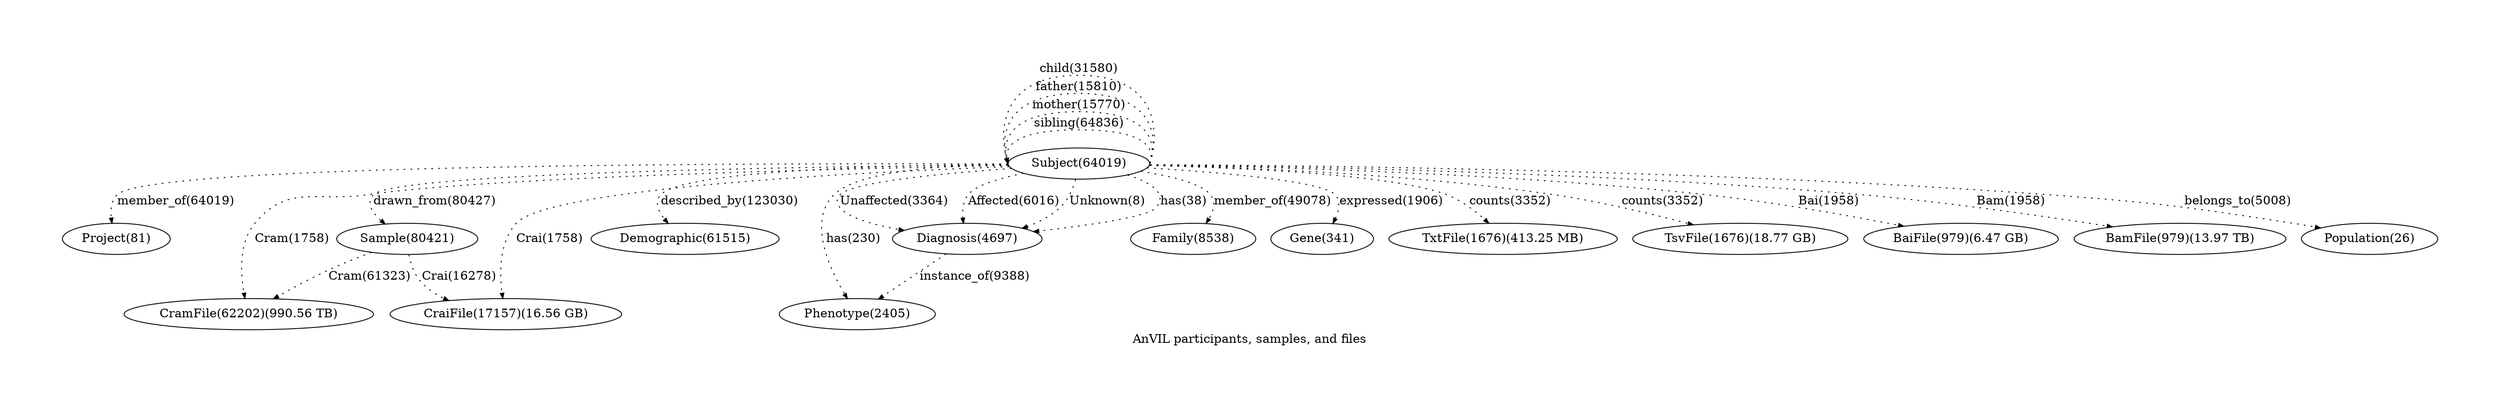 digraph "" {
	graph [bb="0,0,2311.3,309",
		label="AnVIL participants, samples, and files",
		pad=1,
		scale=6,
		size="40,40"
	];
	node [label="\N"];
	edge [arrowsize=0.6,
		style=dotted
	];
	Project	 [height=0.5,
		label="Project(81)",
		pos="51.345,105",
		width=1.4263];
	Subject	 [height=0.5,
		label="Subject(64019)",
		pos="992.35,192",
		width=1.8596];
	Subject -> Project	 [label="member_of(64019)",
		labeldistance=0,
		lp="106.85,148.5",
		pos="e,46.147,122.94 925.23,190.65 712.72,186.24 67.628,171.57 52.345,156 46.436,149.98 44.786,141.38 45.044,132.95"];
	Subject:e -> Subject:w	 [label="sibling(64836)",
		labeldistance=0,
		lp="992.35,238.5",
		pos="e,925.35,192 1059.3,192 1063.8,205 1063.8,231 992.35,231 936.53,231 924.32,215.13 923.77,201.99"];
	Subject:e -> Subject:w	 [label="mother(15770)",
		labeldistance=0,
		lp="992.35,259.5",
		pos="e,925.35,192 1059.3,192 1066,212 1066,252 992.35,252 929.3,252 920.19,222.73 923.06,201.74"];
	Subject:e -> Subject:w	 [label="father(15810)",
		labeldistance=0,
		lp="992.35,280.5",
		pos="e,925.35,192 1059.3,192 1068.3,219 1068.3,273 992.35,273 924.71,273 917.31,230.17 922.82,201.72"];
	Subject:e -> Subject:w	 [label="child(31580)",
		labeldistance=0,
		lp="992.35,301.5",
		pos="e,925.35,192 1059.3,192 1070.5,226 1070.5,294 992.35,294 921.18,294 914.78,237.67 922.65,201.91"];
	Sample	 [height=0.5,
		label="Sample(80421)",
		pos="329.35,105",
		width=1.8596];
	Subject -> Sample	 [label="drawn_from(80427)",
		labeldistance=0,
		lp="361.35,148.5",
		pos="e,311.12,122.66 925.37,190.96 756.55,188 325.51,178.3 304.35,156 297.56,148.85 299.89,139.5 305.25,130.76"];
	CramFile	 [height=0.5,
		label="CramFile(62202)(990.56 TB)",
		pos="178.35,18",
		width=3.3039];
	Subject -> CramFile	 [label="Cram(1758)",
		labeldistance=0,
		lp="218.85,105",
		pos="e,173.64,36.151 925.53,190.54 775.57,186.95 415.99,176.43 296.35,156 245.19,147.27 216.6,163.65 184.35,123 167.32,101.54 168.19,\
69.173 171.83,46.051"];
	CraiFile	 [height=0.5,
		label="CraiFile(17157)(16.56 GB)",
		pos="427.35,18",
		width=3.0692];
	Subject -> CraiFile	 [label="Crai(1758)",
		labeldistance=0,
		lp="472.35,105",
		pos="e,424.14,36.101 926.55,188.51 787.41,180.48 473.39,158.56 441.35,123 422.77,102.39 421.23,69.595 423.09,46.142"];
	Demographic	 [height=0.5,
		label="Demographic(61515)",
		pos="601.35,105",
		width=2.4734];
	Subject -> Demographic	 [label="described_by(123030)",
		labeldistance=0,
		lp="649.35,148.5",
		pos="e,588.41,122.98 925.51,190.9 816.13,188.41 608.74,180.47 586.35,156 580.37,149.47 580.98,140.68 584.07,132.23"];
	Phenotype	 [height=0.5,
		label="Phenotype(2405)",
		pos="773.35,18",
		width=2.0401];
	Subject -> Phenotype	 [label="has(230)",
		labeldistance=0,
		lp="767.85,105",
		pos="e,762.84,36.124 928.41,186.65 861.53,180.38 764.69,169.18 753.35,156 726.98,125.37 743.51,76.007 758.19,45.367"];
	Diagnosis	 [height=0.5,
		label="Diagnosis(4697)",
		pos="882.35,105",
		width=1.9859];
	Subject -> Diagnosis	 [label="has(38)",
		labeldistance=0,
		lp="1091.3,148.5",
		pos="e,945.53,113.44 1037,178.48 1058.9,169.53 1078.2,156.58 1065.3,141 1058.1,132.19 1003.3,122.16 955.59,114.93"];
	Subject -> Diagnosis	 [label="Unaffected(3364)",
		labeldistance=0,
		lp="810.35,148.5",
		pos="e,823.69,115.4 928.5,186.34 863.65,179.93 771.24,168.71 760.35,156 756.01,150.94 756.35,146.34 760.35,141 767.43,131.52 789.99,123.66 \
813.81,117.74"];
	Subject -> Diagnosis	 [label="Affected(6016)",
		labeldistance=0,
		lp="926.85,148.5",
		pos="e,877.87,123.17 939.95,180.78 915.66,174.42 890.56,165.78 883.35,156 878.59,149.56 877.07,141.31 877.09,133.33"];
	Subject -> Diagnosis	 [label="Unknown(8)",
		labeldistance=0,
		lp="1017.3,148.5",
		pos="e,932.9,118.02 988.26,173.97 985,163.2 979.43,149.91 970.35,141 962.41,133.21 952.55,127.03 942.34,122.15"];
	Family	 [height=0.5,
		label="Family(8538)",
		pos="1095.3,105",
		width=1.679];
	Subject -> Family	 [label="member_of(49078)",
		labeldistance=0,
		lp="1188.8,148.5",
		pos="e,1118.6,121.87 1052.2,183.74 1084.8,177.89 1120.5,168.78 1130.3,156 1136.9,147.46 1133,137.76 1125.7,129.13"];
	Gene	 [height=0.5,
		label="Gene(341)",
		pos="1223.3,105",
		width=1.3721];
	Subject -> Gene	 [label="expressed(1906)",
		labeldistance=0,
		lp="1297.8,148.5",
		pos="e,1240.4,121.96 1057,187.24 1128.4,181.32 1235,170.22 1247.3,156 1253.8,148.58 1251.5,139.12 1246.3,130.37"];
	TxtFile	 [height=0.5,
		label="TxtFile(1676)(413.25 MB)",
		pos="1400.3,105",
		width=3.0331];
	Subject -> TxtFile	 [label="counts(3352)",
		labeldistance=0,
		lp="1407.3,148.5",
		pos="e,1387.3,123.05 1059.3,190.48 1147.9,187.58 1298.6,179.3 1348.3,156 1360.6,150.26 1371.7,140.4 1380.5,130.88"];
	TsvFile	 [height=0.5,
		label="TsvFile(1676)(18.77 GB)",
		pos="1631.3,105",
		width=2.8886];
	Subject -> TsvFile	 [label="counts(3352)",
		labeldistance=0,
		lp="1552.3,148.5",
		pos="e,1583.4,121.11 1059.3,190.75 1148.7,188.16 1311.5,180.24 1448.3,156 1490.9,148.46 1537.9,135.25 1573.6,124.17"];
	BaiFile	 [height=0.5,
		label="BaiFile(979)(6.47 GB)",
		pos="1847.3,105",
		width=2.6178];
	Subject -> BaiFile	 [label="Bai(1958)",
		labeldistance=0,
		lp="1713.8,148.5",
		pos="e,1788.7,119.17 1059.3,191.01 1170.6,188.68 1400.5,181.01 1593.3,156 1656.7,147.78 1727.9,132.98 1778.8,121.44"];
	BamFile	 [height=0.5,
		label="BamFile(979)(13.97 TB)",
		pos="2061.3,105",
		width=2.8345];
	Subject -> BamFile	 [label="Bam(1958)",
		labeldistance=0,
		lp="1892.3,148.5",
		pos="e,1992.8,118.39 1059.4,191.33 1191.2,189.45 1493.6,182.39 1746.3,156 1827.4,147.53 1919.3,131.95 1982.9,120.23"];
	Population	 [height=0.5,
		label="Population(26)",
		pos="2246.3,105",
		width=1.8054];
	Subject -> Population	 [label="belongs_to(5008)",
		labeldistance=0,
		lp="2116.8,148.5",
		pos="e,2198.7,117.35 1059.4,191.63 1213.3,190.29 1603.5,184.15 1928.3,156 2037.4,146.55 2064.8,143.29 2172.3,123 2177.7,121.99 2183.3,\
120.84 2188.8,119.61"];
	Sample -> CramFile	 [label="Cram(61323)",
		labeldistance=0,
		lp="298.35,61.5",
		pos="e,205.74,35.759 297.47,89.008 285.7,82.934 272.31,75.832 260.35,69 245.03,60.26 228.46,50.093 214.25,41.147"];
	Sample -> CraiFile	 [label="Crai(16278)",
		labeldistance=0,
		lp="383.85,61.5",
		pos="e,377.42,34.134 332.95,86.635 335.84,76.006 340.86,62.995 349.35,54 354.81,48.202 361.4,43.255 368.39,39.058"];
	Diagnosis -> Phenotype	 [label="instance_of(9388)",
		labeldistance=0,
		lp="886.35,61.5",
		pos="e,795.21,35.45 860.81,87.812 844.35,74.671 821.45,56.399 803.22,41.844"];
}
